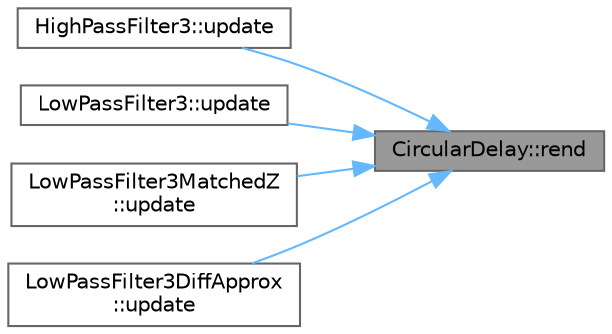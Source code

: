 digraph "CircularDelay::rend"
{
 // LATEX_PDF_SIZE
  bgcolor="transparent";
  edge [fontname=Helvetica,fontsize=10,labelfontname=Helvetica,labelfontsize=10];
  node [fontname=Helvetica,fontsize=10,shape=box,height=0.2,width=0.4];
  rankdir="RL";
  Node1 [id="Node000001",label="CircularDelay::rend",height=0.2,width=0.4,color="gray40", fillcolor="grey60", style="filled", fontcolor="black",tooltip=" "];
  Node1 -> Node2 [id="edge5_Node000001_Node000002",dir="back",color="steelblue1",style="solid",tooltip=" "];
  Node2 [id="Node000002",label="HighPassFilter3::update",height=0.2,width=0.4,color="grey40", fillcolor="white", style="filled",URL="$classHighPassFilter3.html#a976f9cce2a86d7e8c674c0de9eded001",tooltip=" "];
  Node1 -> Node3 [id="edge6_Node000001_Node000003",dir="back",color="steelblue1",style="solid",tooltip=" "];
  Node3 [id="Node000003",label="LowPassFilter3::update",height=0.2,width=0.4,color="grey40", fillcolor="white", style="filled",URL="$classLowPassFilter3.html#aca178ba1b27181ab00c02b7bddd67d65",tooltip=" "];
  Node1 -> Node4 [id="edge7_Node000001_Node000004",dir="back",color="steelblue1",style="solid",tooltip=" "];
  Node4 [id="Node000004",label="LowPassFilter3MatchedZ\l::update",height=0.2,width=0.4,color="grey40", fillcolor="white", style="filled",URL="$classLowPassFilter3MatchedZ.html#a33b66cdaf560982a4be50bba27d90b5c",tooltip=" "];
  Node1 -> Node5 [id="edge8_Node000001_Node000005",dir="back",color="steelblue1",style="solid",tooltip=" "];
  Node5 [id="Node000005",label="LowPassFilter3DiffApprox\l::update",height=0.2,width=0.4,color="grey40", fillcolor="white", style="filled",URL="$classLowPassFilter3DiffApprox.html#a0d15deda1d403508a3ffe0619cee00de",tooltip=" "];
}
